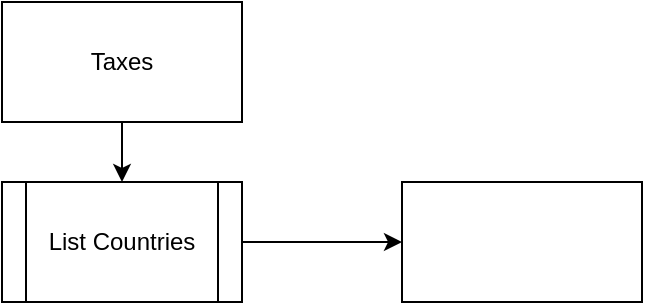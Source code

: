 <mxfile>
    <diagram id="MyvxrscaeXr_Pp7AEt_j" name="Page-1">
        <mxGraphModel dx="972" dy="792" grid="1" gridSize="10" guides="1" tooltips="1" connect="1" arrows="1" fold="1" page="1" pageScale="1" pageWidth="850" pageHeight="1100" math="0" shadow="0">
            <root>
                <mxCell id="0"/>
                <mxCell id="1" parent="0"/>
                <mxCell id="8" value="" style="edgeStyle=none;html=1;" edge="1" parent="1" target="7">
                    <mxGeometry relative="1" as="geometry">
                        <mxPoint x="470" y="153.226" as="sourcePoint"/>
                    </mxGeometry>
                </mxCell>
                <mxCell id="13" value="" style="edgeStyle=none;html=1;" edge="1" parent="1" target="12">
                    <mxGeometry relative="1" as="geometry">
                        <mxPoint x="410" y="160" as="sourcePoint"/>
                    </mxGeometry>
                </mxCell>
                <mxCell id="16" value="" style="edgeStyle=none;html=1;" edge="1" parent="1" source="3" target="15">
                    <mxGeometry relative="1" as="geometry"/>
                </mxCell>
                <mxCell id="3" value="Taxes" style="rounded=0;whiteSpace=wrap;html=1;" vertex="1" parent="1">
                    <mxGeometry x="40" y="40" width="120" height="60" as="geometry"/>
                </mxCell>
                <mxCell id="14" value="" style="edgeStyle=none;html=1;" edge="1" parent="1" source="12">
                    <mxGeometry relative="1" as="geometry">
                        <mxPoint x="410" y="160" as="targetPoint"/>
                    </mxGeometry>
                </mxCell>
                <mxCell id="18" value="" style="edgeStyle=none;html=1;" edge="1" parent="1" source="15" target="17">
                    <mxGeometry relative="1" as="geometry"/>
                </mxCell>
                <mxCell id="15" value="List Countries" style="shape=process;whiteSpace=wrap;html=1;backgroundOutline=1;rounded=0;" vertex="1" parent="1">
                    <mxGeometry x="40" y="130" width="120" height="60" as="geometry"/>
                </mxCell>
                <mxCell id="17" value="" style="whiteSpace=wrap;html=1;rounded=0;" vertex="1" parent="1">
                    <mxGeometry x="240" y="130" width="120" height="60" as="geometry"/>
                </mxCell>
            </root>
        </mxGraphModel>
    </diagram>
</mxfile>